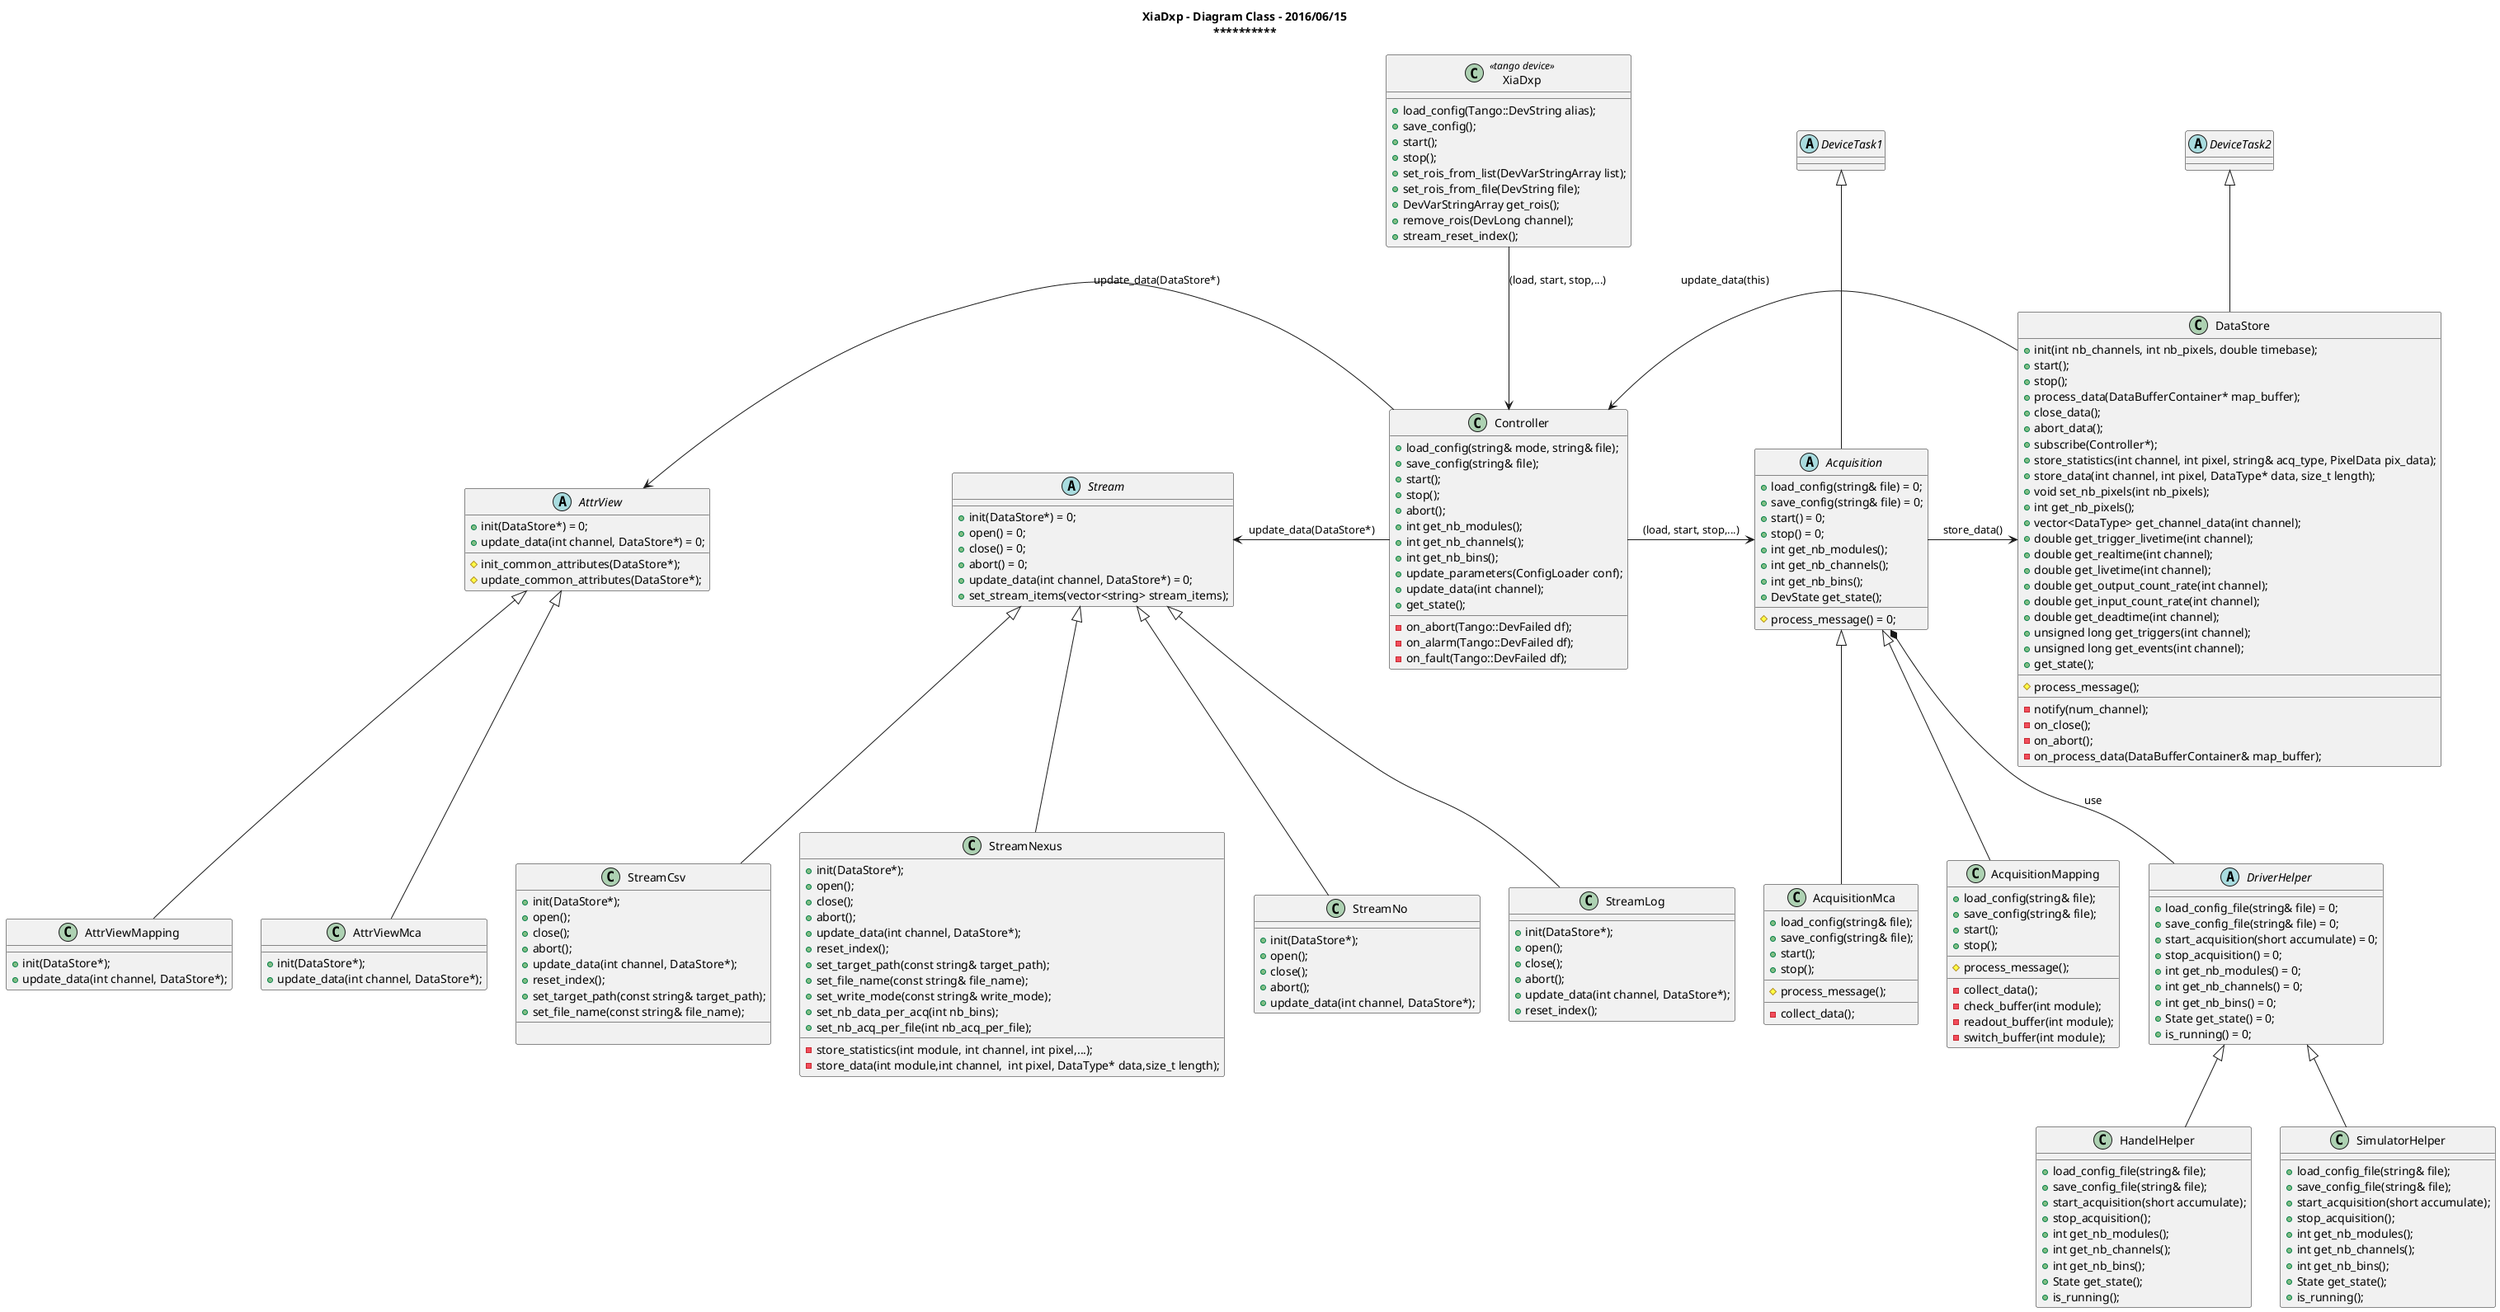 @startuml

title <b>XiaDxp - Diagram Class - 2016/06/15</b>\n**********************************************

abstract class DeviceTask1 {
}



abstract class DeviceTask2 {
}

abstract class Acquisition{
    +load_config(string& file) = 0;
    +save_config(string& file) = 0;
    +start() = 0;
    +stop() = 0;    
    +int get_nb_modules(); 
    +int get_nb_channels();
    +int get_nb_bins();
    +DevState get_state();
    __
    #process_message() = 0;
}

class AcquisitionMca {
    +load_config(string& file);
    +save_config(string& file);
    +start();
    +stop();
    __
    #process_message();
    __
    -collect_data();
}

class AcquisitionMapping {
    +load_config(string& file);
    +save_config(string& file);
    +start();
    +stop();
    __
    #process_message();
    __
    -collect_data();
    -check_buffer(int module);
    -readout_buffer(int module);
    -switch_buffer(int module);
}

abstract class DriverHelper {
    +load_config_file(string& file) = 0;
    +save_config_file(string& file) = 0;
    +start_acquisition(short accumulate) = 0;
    +stop_acquisition() = 0;
    +int get_nb_modules() = 0;
    +int get_nb_channels() = 0;   
    +int get_nb_bins() = 0;
    +State get_state() = 0;
    +is_running() = 0;
}

class HandelHelper {
    +load_config_file(string& file);
    +save_config_file(string& file);
    +start_acquisition(short accumulate);
    +stop_acquisition();
    +int get_nb_modules();
    +int get_nb_channels();   
    +int get_nb_bins();
    +State get_state();
    +is_running();
}

class SimulatorHelper {
    +load_config_file(string& file);
    +save_config_file(string& file);
    +start_acquisition(short accumulate);
    +stop_acquisition();
    +int get_nb_modules();
    +int get_nb_channels();   
    +int get_nb_bins();
    +State get_state();
    +is_running();
}
    
abstract class Stream {
    +init(DataStore*) = 0;
    +open() = 0;
    +close() = 0;
    +abort() = 0;
    +update_data(int channel, DataStore*) = 0;
    +set_stream_items(vector<string> stream_items);
}

class StreamNo {
    +init(DataStore*);
    +open();
    +close();
    +abort();
    +update_data(int channel, DataStore*);
}

class StreamLog {
    +init(DataStore*);
    +open();
    +close();
    +abort();
    +update_data(int channel, DataStore*);
    +reset_index();    
}

class StreamCsv {
    +init(DataStore*);
    +open();
    +close();
    +abort();
    +update_data(int channel, DataStore*);
    +reset_index();    
    +set_target_path(const string& target_path);
    +set_file_name(const string& file_name);
    __

}

class StreamNexus {
    +init(DataStore*);
    +open();
    +close();
    +abort();
    +update_data(int channel, DataStore*);
    +reset_index();    
    +set_target_path(const string& target_path);
    +set_file_name(const string& file_name);
    +set_write_mode(const string& write_mode);
    +set_nb_data_per_acq(int nb_bins);
    +set_nb_acq_per_file(int nb_acq_per_file);
    __
    -store_statistics(int module, int channel, int pixel,...);
    -store_data(int module,int channel,	int pixel, DataType* data,size_t length);
}

abstract AttrView {
    +init(DataStore*) = 0;
    +update_data(int channel, DataStore*) = 0;
    __
    #init_common_attributes(DataStore*);
    #update_common_attributes(DataStore*);
}

class AttrViewMca {
    +init(DataStore*);
    +update_data(int channel, DataStore*);
}

class AttrViewMapping {
    +init(DataStore*);
    +update_data(int channel, DataStore*);
}

class DataStore {
    +init(int nb_channels, int nb_pixels, double timebase);
    +start();
    +stop();
    +process_data(DataBufferContainer* map_buffer);    
    +close_data();
    +abort_data();
    +subscribe(Controller*);
    +store_statistics(int channel, int pixel, string& acq_type, PixelData pix_data);
    +store_data(int channel, int pixel, DataType* data, size_t length);
    +void set_nb_pixels(int nb_pixels);
    +int get_nb_pixels();
	+vector<DataType> get_channel_data(int channel);
    +double get_trigger_livetime(int channel);
	+double get_realtime(int channel);
	+double get_livetime(int channel);
	+double get_output_count_rate(int channel);
	+double get_input_count_rate(int channel);
	+double get_deadtime(int channel);
    +unsigned long get_triggers(int channel);
	+unsigned long get_events(int channel);
    +get_state();
    __
    #process_message();
    __
    -notify(num_channel);
    -on_close();
    -on_abort();
    -on_process_data(DataBufferContainer& map_buffer);
}


class Controller {
    +load_config(string& mode, string& file);
    +save_config(string& file);
    +start();
    +stop();
    +abort();    
    +int get_nb_modules();    
    +int get_nb_channels();    
    +int get_nb_bins();
    +update_parameters(ConfigLoader conf);
    +update_data(int channel);
    +get_state();
    __
    -on_abort(Tango::DevFailed df);
    -on_alarm(Tango::DevFailed df);
    -on_fault(Tango::DevFailed df);    
}


class XiaDxp <<tango device>> {
    +load_config(Tango::DevString alias);
    +save_config();
    +start();
    +stop();
    +set_rois_from_list(DevVarStringArray list);  
    +set_rois_from_file(DevString file);
    +DevVarStringArray get_rois();
    +remove_rois(DevLong channel);
    +stream_reset_index();
}

DeviceTask1 <|-- Acquisition
Acquisition <|-- AcquisitionMca
Acquisition <|-- AcquisitionMapping

DeviceTask2 <|-- DataStore

Stream <|-- StreamNexus
Stream <|-- StreamCsv
Stream <|-- StreamLog
Stream <|-- StreamNo

AttrView <|-- AttrViewMca
AttrView <|-- AttrViewMapping

DriverHelper <|-- HandelHelper
DriverHelper <|-- SimulatorHelper

XiaDxp -down-> Controller : (load, start, stop,...)
Controller -> Acquisition : (load, start, stop,...)
Acquisition *-- "DriverHelper" : use
Acquisition -> DataStore : store_data()

DataStore -> Controller : update_data(this)
Controller -left-> Stream : update_data(DataStore*)
Controller -left-> AttrView : update_data(DataStore*)
@enduml